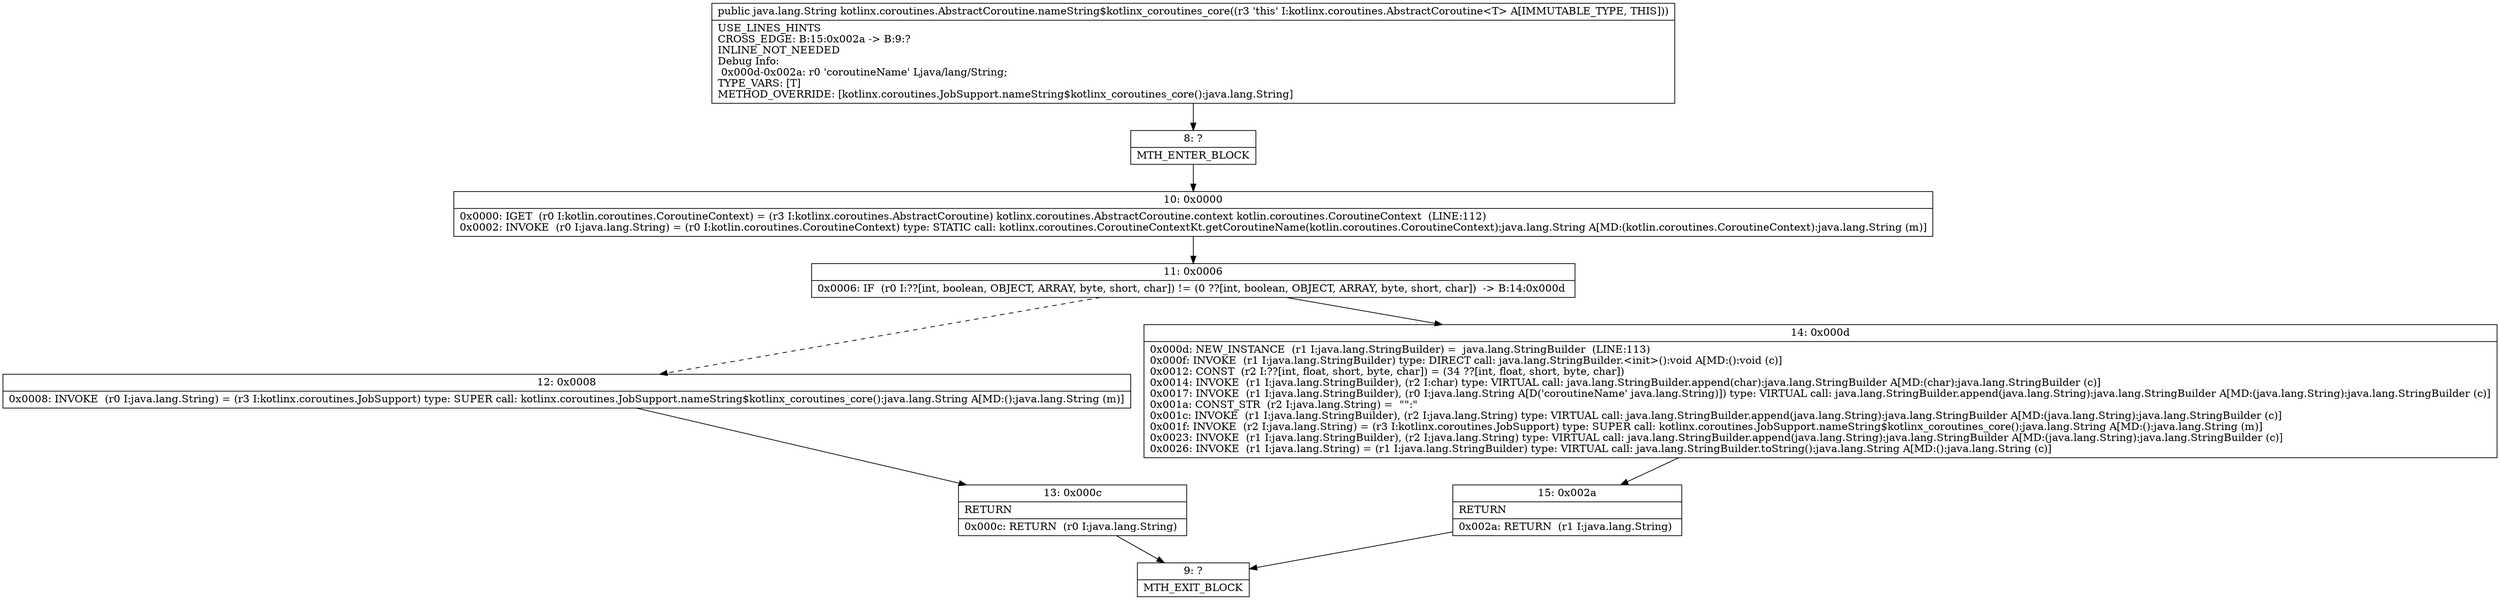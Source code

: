 digraph "CFG forkotlinx.coroutines.AbstractCoroutine.nameString$kotlinx_coroutines_core()Ljava\/lang\/String;" {
Node_8 [shape=record,label="{8\:\ ?|MTH_ENTER_BLOCK\l}"];
Node_10 [shape=record,label="{10\:\ 0x0000|0x0000: IGET  (r0 I:kotlin.coroutines.CoroutineContext) = (r3 I:kotlinx.coroutines.AbstractCoroutine) kotlinx.coroutines.AbstractCoroutine.context kotlin.coroutines.CoroutineContext  (LINE:112)\l0x0002: INVOKE  (r0 I:java.lang.String) = (r0 I:kotlin.coroutines.CoroutineContext) type: STATIC call: kotlinx.coroutines.CoroutineContextKt.getCoroutineName(kotlin.coroutines.CoroutineContext):java.lang.String A[MD:(kotlin.coroutines.CoroutineContext):java.lang.String (m)]\l}"];
Node_11 [shape=record,label="{11\:\ 0x0006|0x0006: IF  (r0 I:??[int, boolean, OBJECT, ARRAY, byte, short, char]) != (0 ??[int, boolean, OBJECT, ARRAY, byte, short, char])  \-\> B:14:0x000d \l}"];
Node_12 [shape=record,label="{12\:\ 0x0008|0x0008: INVOKE  (r0 I:java.lang.String) = (r3 I:kotlinx.coroutines.JobSupport) type: SUPER call: kotlinx.coroutines.JobSupport.nameString$kotlinx_coroutines_core():java.lang.String A[MD:():java.lang.String (m)]\l}"];
Node_13 [shape=record,label="{13\:\ 0x000c|RETURN\l|0x000c: RETURN  (r0 I:java.lang.String) \l}"];
Node_9 [shape=record,label="{9\:\ ?|MTH_EXIT_BLOCK\l}"];
Node_14 [shape=record,label="{14\:\ 0x000d|0x000d: NEW_INSTANCE  (r1 I:java.lang.StringBuilder) =  java.lang.StringBuilder  (LINE:113)\l0x000f: INVOKE  (r1 I:java.lang.StringBuilder) type: DIRECT call: java.lang.StringBuilder.\<init\>():void A[MD:():void (c)]\l0x0012: CONST  (r2 I:??[int, float, short, byte, char]) = (34 ??[int, float, short, byte, char]) \l0x0014: INVOKE  (r1 I:java.lang.StringBuilder), (r2 I:char) type: VIRTUAL call: java.lang.StringBuilder.append(char):java.lang.StringBuilder A[MD:(char):java.lang.StringBuilder (c)]\l0x0017: INVOKE  (r1 I:java.lang.StringBuilder), (r0 I:java.lang.String A[D('coroutineName' java.lang.String)]) type: VIRTUAL call: java.lang.StringBuilder.append(java.lang.String):java.lang.StringBuilder A[MD:(java.lang.String):java.lang.StringBuilder (c)]\l0x001a: CONST_STR  (r2 I:java.lang.String) =  \"\":\" \l0x001c: INVOKE  (r1 I:java.lang.StringBuilder), (r2 I:java.lang.String) type: VIRTUAL call: java.lang.StringBuilder.append(java.lang.String):java.lang.StringBuilder A[MD:(java.lang.String):java.lang.StringBuilder (c)]\l0x001f: INVOKE  (r2 I:java.lang.String) = (r3 I:kotlinx.coroutines.JobSupport) type: SUPER call: kotlinx.coroutines.JobSupport.nameString$kotlinx_coroutines_core():java.lang.String A[MD:():java.lang.String (m)]\l0x0023: INVOKE  (r1 I:java.lang.StringBuilder), (r2 I:java.lang.String) type: VIRTUAL call: java.lang.StringBuilder.append(java.lang.String):java.lang.StringBuilder A[MD:(java.lang.String):java.lang.StringBuilder (c)]\l0x0026: INVOKE  (r1 I:java.lang.String) = (r1 I:java.lang.StringBuilder) type: VIRTUAL call: java.lang.StringBuilder.toString():java.lang.String A[MD:():java.lang.String (c)]\l}"];
Node_15 [shape=record,label="{15\:\ 0x002a|RETURN\l|0x002a: RETURN  (r1 I:java.lang.String) \l}"];
MethodNode[shape=record,label="{public java.lang.String kotlinx.coroutines.AbstractCoroutine.nameString$kotlinx_coroutines_core((r3 'this' I:kotlinx.coroutines.AbstractCoroutine\<T\> A[IMMUTABLE_TYPE, THIS]))  | USE_LINES_HINTS\lCROSS_EDGE: B:15:0x002a \-\> B:9:?\lINLINE_NOT_NEEDED\lDebug Info:\l  0x000d\-0x002a: r0 'coroutineName' Ljava\/lang\/String;\lTYPE_VARS: [T]\lMETHOD_OVERRIDE: [kotlinx.coroutines.JobSupport.nameString$kotlinx_coroutines_core():java.lang.String]\l}"];
MethodNode -> Node_8;Node_8 -> Node_10;
Node_10 -> Node_11;
Node_11 -> Node_12[style=dashed];
Node_11 -> Node_14;
Node_12 -> Node_13;
Node_13 -> Node_9;
Node_14 -> Node_15;
Node_15 -> Node_9;
}

